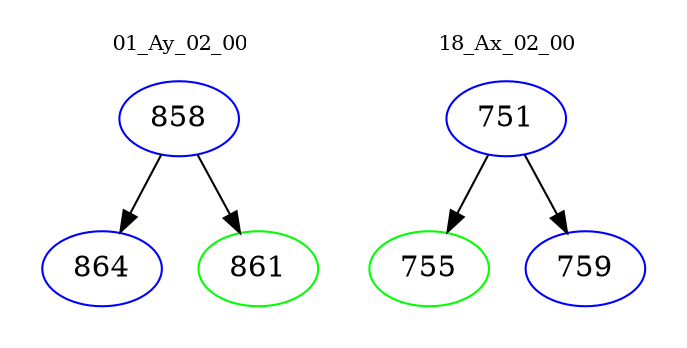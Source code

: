 digraph{
subgraph cluster_0 {
color = white
label = "01_Ay_02_00";
fontsize=10;
T0_858 [label="858", color="blue"]
T0_858 -> T0_864 [color="black"]
T0_864 [label="864", color="blue"]
T0_858 -> T0_861 [color="black"]
T0_861 [label="861", color="green"]
}
subgraph cluster_1 {
color = white
label = "18_Ax_02_00";
fontsize=10;
T1_751 [label="751", color="blue"]
T1_751 -> T1_755 [color="black"]
T1_755 [label="755", color="green"]
T1_751 -> T1_759 [color="black"]
T1_759 [label="759", color="blue"]
}
}
